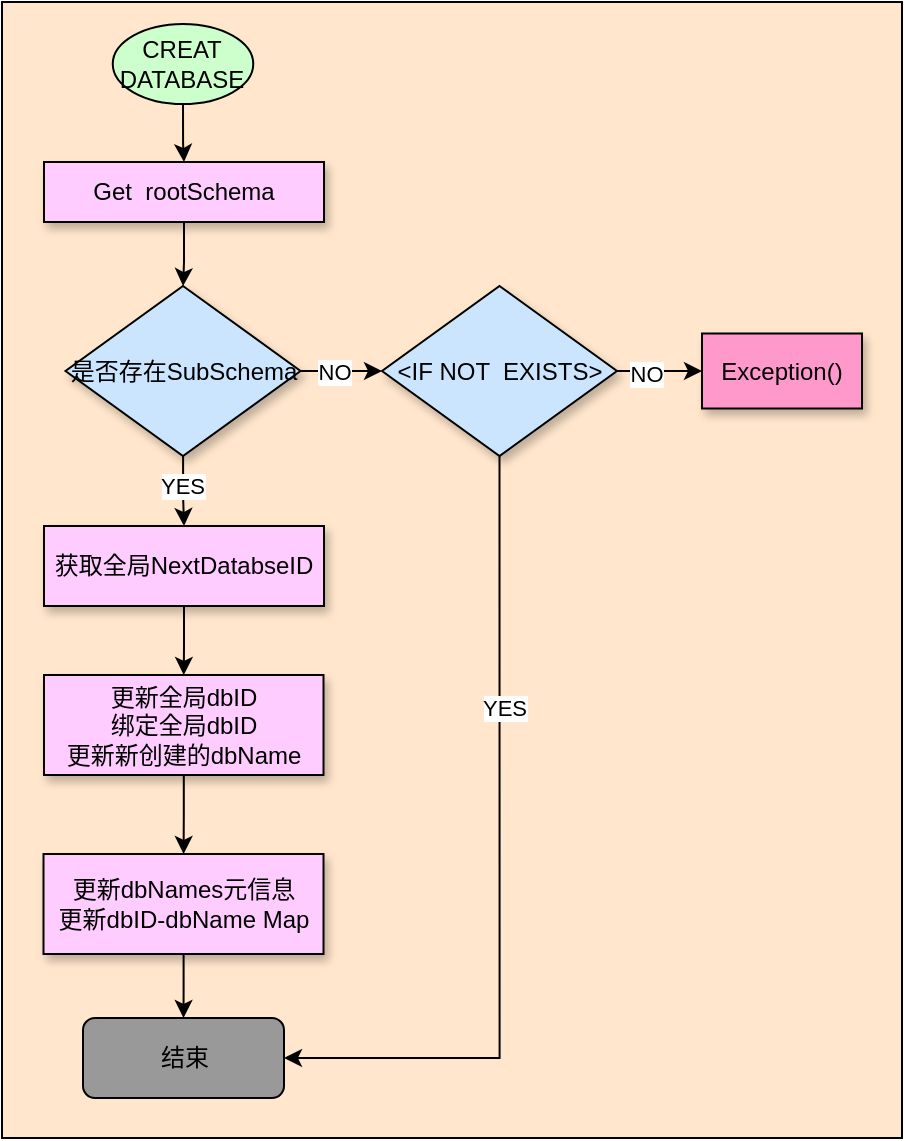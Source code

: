 <mxfile version="17.1.1" type="github">
  <diagram id="J7Ms8tqogRMePtbN5Oq9" name="Page-1">
    <mxGraphModel dx="1590" dy="712" grid="1" gridSize="10" guides="1" tooltips="1" connect="1" arrows="1" fold="1" page="1" pageScale="1" pageWidth="1169" pageHeight="827" math="0" shadow="0">
      <root>
        <mxCell id="0" />
        <mxCell id="1" parent="0" />
        <mxCell id="fIlT44yx9Q6Wjh4T1rCc-1" value="" style="rounded=0;whiteSpace=wrap;html=1;fillColor=#FFE6CC;" parent="1" vertex="1">
          <mxGeometry x="479" y="52" width="450" height="568" as="geometry" />
        </mxCell>
        <mxCell id="fIlT44yx9Q6Wjh4T1rCc-5" value="" style="edgeStyle=orthogonalEdgeStyle;rounded=0;orthogonalLoop=1;jettySize=auto;html=1;" parent="1" source="fIlT44yx9Q6Wjh4T1rCc-3" target="fIlT44yx9Q6Wjh4T1rCc-4" edge="1">
          <mxGeometry relative="1" as="geometry" />
        </mxCell>
        <mxCell id="fIlT44yx9Q6Wjh4T1rCc-3" value="Get&amp;nbsp; rootSchema" style="rounded=0;whiteSpace=wrap;html=1;fillColor=#FFCCFF;shadow=1;" parent="1" vertex="1">
          <mxGeometry x="500" y="132" width="140" height="30" as="geometry" />
        </mxCell>
        <mxCell id="fIlT44yx9Q6Wjh4T1rCc-17" value="" style="edgeStyle=orthogonalEdgeStyle;rounded=0;orthogonalLoop=1;jettySize=auto;html=1;" parent="1" source="fIlT44yx9Q6Wjh4T1rCc-4" target="fIlT44yx9Q6Wjh4T1rCc-16" edge="1">
          <mxGeometry relative="1" as="geometry" />
        </mxCell>
        <mxCell id="fIlT44yx9Q6Wjh4T1rCc-29" value="NO" style="edgeLabel;html=1;align=center;verticalAlign=middle;resizable=0;points=[];" parent="fIlT44yx9Q6Wjh4T1rCc-17" vertex="1" connectable="0">
          <mxGeometry x="0.181" relative="1" as="geometry">
            <mxPoint x="-8" as="offset" />
          </mxGeometry>
        </mxCell>
        <mxCell id="fIlT44yx9Q6Wjh4T1rCc-20" value="" style="edgeStyle=orthogonalEdgeStyle;rounded=0;orthogonalLoop=1;jettySize=auto;html=1;" parent="1" source="fIlT44yx9Q6Wjh4T1rCc-4" target="fIlT44yx9Q6Wjh4T1rCc-6" edge="1">
          <mxGeometry relative="1" as="geometry" />
        </mxCell>
        <mxCell id="fIlT44yx9Q6Wjh4T1rCc-28" value="YES" style="edgeLabel;html=1;align=center;verticalAlign=middle;resizable=0;points=[];" parent="fIlT44yx9Q6Wjh4T1rCc-20" vertex="1" connectable="0">
          <mxGeometry x="-0.167" y="-1" relative="1" as="geometry">
            <mxPoint as="offset" />
          </mxGeometry>
        </mxCell>
        <mxCell id="fIlT44yx9Q6Wjh4T1rCc-4" value="是否存在SubSchema" style="rhombus;whiteSpace=wrap;html=1;fillColor=#CCE5FF;rounded=0;shadow=1;" parent="1" vertex="1">
          <mxGeometry x="510.75" y="194" width="117.5" height="85" as="geometry" />
        </mxCell>
        <mxCell id="fIlT44yx9Q6Wjh4T1rCc-13" value="" style="edgeStyle=orthogonalEdgeStyle;rounded=0;orthogonalLoop=1;jettySize=auto;html=1;entryX=0.5;entryY=0;entryDx=0;entryDy=0;" parent="1" source="fIlT44yx9Q6Wjh4T1rCc-6" target="fIlT44yx9Q6Wjh4T1rCc-8" edge="1">
          <mxGeometry relative="1" as="geometry" />
        </mxCell>
        <mxCell id="fIlT44yx9Q6Wjh4T1rCc-6" value="获取全局NextDatabseID" style="whiteSpace=wrap;html=1;fillColor=#FFCCFF;rounded=0;shadow=1;" parent="1" vertex="1">
          <mxGeometry x="500" y="314" width="140" height="40" as="geometry" />
        </mxCell>
        <mxCell id="fIlT44yx9Q6Wjh4T1rCc-15" value="" style="edgeStyle=orthogonalEdgeStyle;rounded=0;orthogonalLoop=1;jettySize=auto;html=1;" parent="1" source="fIlT44yx9Q6Wjh4T1rCc-8" target="fIlT44yx9Q6Wjh4T1rCc-9" edge="1">
          <mxGeometry relative="1" as="geometry" />
        </mxCell>
        <mxCell id="fIlT44yx9Q6Wjh4T1rCc-8" value="更新全局dbID&lt;br&gt;绑定全局dbID&lt;br&gt;更新新创建的dbName" style="whiteSpace=wrap;html=1;fillColor=#FFCCFF;rounded=0;shadow=1;" parent="1" vertex="1">
          <mxGeometry x="500" y="388.5" width="139.75" height="50" as="geometry" />
        </mxCell>
        <mxCell id="fIlT44yx9Q6Wjh4T1rCc-21" value="" style="edgeStyle=orthogonalEdgeStyle;rounded=0;orthogonalLoop=1;jettySize=auto;html=1;" parent="1" source="fIlT44yx9Q6Wjh4T1rCc-9" target="fIlT44yx9Q6Wjh4T1rCc-19" edge="1">
          <mxGeometry relative="1" as="geometry" />
        </mxCell>
        <mxCell id="fIlT44yx9Q6Wjh4T1rCc-9" value="更新dbNames元信息&lt;br&gt;更新dbID-dbName Map" style="whiteSpace=wrap;html=1;fillColor=#FFCCFF;rounded=0;shadow=1;" parent="1" vertex="1">
          <mxGeometry x="499.75" y="478" width="140" height="50" as="geometry" />
        </mxCell>
        <mxCell id="fIlT44yx9Q6Wjh4T1rCc-10" value="Exception()" style="whiteSpace=wrap;html=1;fillColor=#FF99CC;rounded=0;shadow=1;" parent="1" vertex="1">
          <mxGeometry x="829" y="217.75" width="80" height="37.5" as="geometry" />
        </mxCell>
        <mxCell id="fIlT44yx9Q6Wjh4T1rCc-18" value="" style="edgeStyle=orthogonalEdgeStyle;rounded=0;orthogonalLoop=1;jettySize=auto;html=1;" parent="1" source="fIlT44yx9Q6Wjh4T1rCc-16" target="fIlT44yx9Q6Wjh4T1rCc-10" edge="1">
          <mxGeometry relative="1" as="geometry" />
        </mxCell>
        <mxCell id="fIlT44yx9Q6Wjh4T1rCc-31" value="NO" style="edgeLabel;html=1;align=center;verticalAlign=middle;resizable=0;points=[];" parent="fIlT44yx9Q6Wjh4T1rCc-18" vertex="1" connectable="0">
          <mxGeometry x="-0.321" relative="1" as="geometry">
            <mxPoint y="1" as="offset" />
          </mxGeometry>
        </mxCell>
        <mxCell id="fIlT44yx9Q6Wjh4T1rCc-16" value="&amp;lt;IF NOT &lt;span style=&quot;white-space: pre&quot;&gt; &lt;/span&gt;EXISTS&amp;gt;" style="rhombus;whiteSpace=wrap;html=1;fillColor=#CCE5FF;rounded=0;shadow=1;" parent="1" vertex="1">
          <mxGeometry x="669" y="194" width="117.5" height="85" as="geometry" />
        </mxCell>
        <mxCell id="fIlT44yx9Q6Wjh4T1rCc-19" value="结束" style="rounded=1;whiteSpace=wrap;html=1;fillColor=#999999;" parent="1" vertex="1">
          <mxGeometry x="519.5" y="560" width="100.5" height="40" as="geometry" />
        </mxCell>
        <mxCell id="fIlT44yx9Q6Wjh4T1rCc-24" value="" style="edgeStyle=orthogonalEdgeStyle;rounded=0;orthogonalLoop=1;jettySize=auto;html=1;" parent="1" source="fIlT44yx9Q6Wjh4T1rCc-22" target="fIlT44yx9Q6Wjh4T1rCc-3" edge="1">
          <mxGeometry relative="1" as="geometry">
            <mxPoint x="570" y="130" as="targetPoint" />
          </mxGeometry>
        </mxCell>
        <mxCell id="fIlT44yx9Q6Wjh4T1rCc-22" value="CREAT DATABASE" style="ellipse;whiteSpace=wrap;html=1;fillColor=#CCFFCC;" parent="1" vertex="1">
          <mxGeometry x="534.38" y="63" width="70.25" height="40" as="geometry" />
        </mxCell>
        <mxCell id="fIlT44yx9Q6Wjh4T1rCc-25" value="" style="edgeStyle=orthogonalEdgeStyle;rounded=0;orthogonalLoop=1;jettySize=auto;html=1;fontSize=6;exitX=0.5;exitY=1;exitDx=0;exitDy=0;entryX=1;entryY=0.5;entryDx=0;entryDy=0;" parent="1" source="fIlT44yx9Q6Wjh4T1rCc-16" target="fIlT44yx9Q6Wjh4T1rCc-19" edge="1">
          <mxGeometry relative="1" as="geometry">
            <mxPoint x="625" y="466" as="sourcePoint" />
            <mxPoint x="434.0" y="557" as="targetPoint" />
          </mxGeometry>
        </mxCell>
        <mxCell id="fIlT44yx9Q6Wjh4T1rCc-30" value="YES" style="edgeLabel;html=1;align=center;verticalAlign=middle;resizable=0;points=[];" parent="fIlT44yx9Q6Wjh4T1rCc-25" vertex="1" connectable="0">
          <mxGeometry x="-0.383" y="2" relative="1" as="geometry">
            <mxPoint as="offset" />
          </mxGeometry>
        </mxCell>
      </root>
    </mxGraphModel>
  </diagram>
</mxfile>
